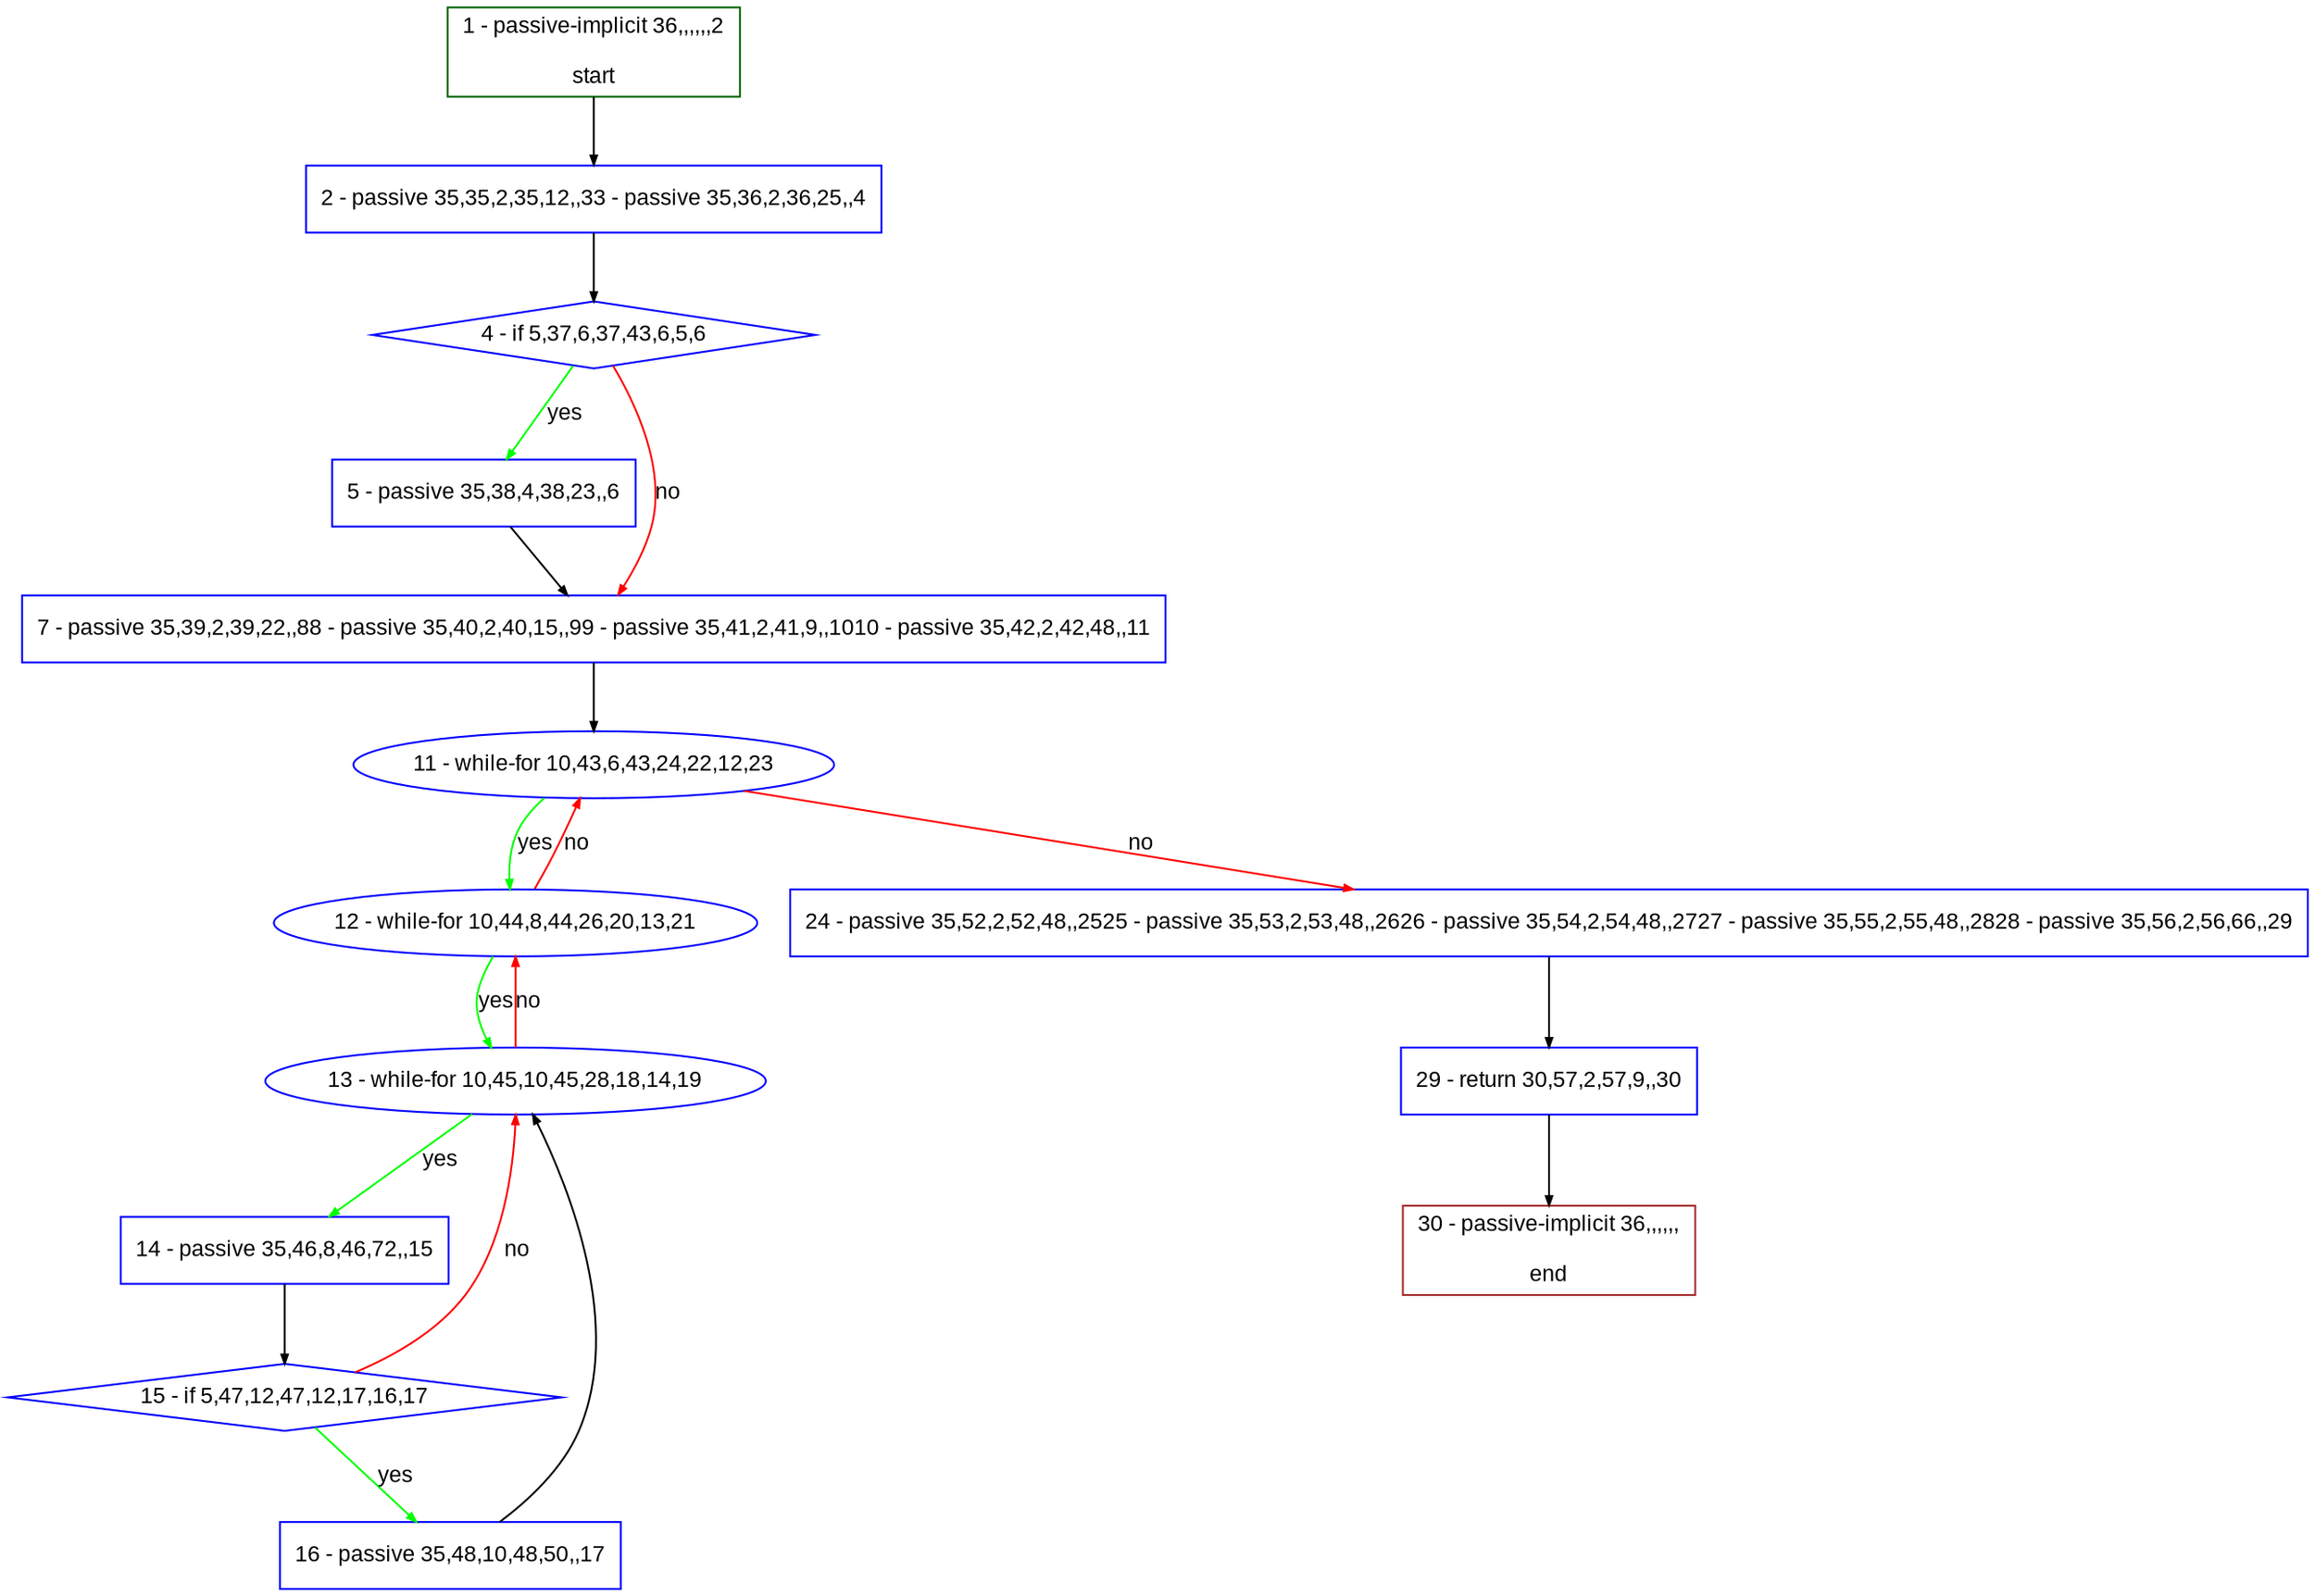 digraph "" {
  graph [pack="true", label="", fontsize="12", packmode="clust", fontname="Arial", fillcolor="#FFFFCC", bgcolor="white", style="rounded,filled", compound="true"];
  node [node_initialized="no", label="", color="grey", fontsize="12", fillcolor="white", fontname="Arial", style="filled", shape="rectangle", compound="true", fixedsize="false"];
  edge [fontcolor="black", arrowhead="normal", arrowtail="none", arrowsize="0.5", ltail="", label="", color="black", fontsize="12", lhead="", fontname="Arial", dir="forward", compound="true"];
  __N1 [label="2 - passive 35,35,2,35,12,,33 - passive 35,36,2,36,25,,4", color="#0000ff", fillcolor="#ffffff", style="filled", shape="box"];
  __N2 [label="1 - passive-implicit 36,,,,,,2\n\nstart", color="#006400", fillcolor="#ffffff", style="filled", shape="box"];
  __N3 [label="4 - if 5,37,6,37,43,6,5,6", color="#0000ff", fillcolor="#ffffff", style="filled", shape="diamond"];
  __N4 [label="5 - passive 35,38,4,38,23,,6", color="#0000ff", fillcolor="#ffffff", style="filled", shape="box"];
  __N5 [label="7 - passive 35,39,2,39,22,,88 - passive 35,40,2,40,15,,99 - passive 35,41,2,41,9,,1010 - passive 35,42,2,42,48,,11", color="#0000ff", fillcolor="#ffffff", style="filled", shape="box"];
  __N6 [label="11 - while-for 10,43,6,43,24,22,12,23", color="#0000ff", fillcolor="#ffffff", style="filled", shape="oval"];
  __N7 [label="12 - while-for 10,44,8,44,26,20,13,21", color="#0000ff", fillcolor="#ffffff", style="filled", shape="oval"];
  __N8 [label="24 - passive 35,52,2,52,48,,2525 - passive 35,53,2,53,48,,2626 - passive 35,54,2,54,48,,2727 - passive 35,55,2,55,48,,2828 - passive 35,56,2,56,66,,29", color="#0000ff", fillcolor="#ffffff", style="filled", shape="box"];
  __N9 [label="13 - while-for 10,45,10,45,28,18,14,19", color="#0000ff", fillcolor="#ffffff", style="filled", shape="oval"];
  __N10 [label="14 - passive 35,46,8,46,72,,15", color="#0000ff", fillcolor="#ffffff", style="filled", shape="box"];
  __N11 [label="15 - if 5,47,12,47,12,17,16,17", color="#0000ff", fillcolor="#ffffff", style="filled", shape="diamond"];
  __N12 [label="16 - passive 35,48,10,48,50,,17", color="#0000ff", fillcolor="#ffffff", style="filled", shape="box"];
  __N13 [label="29 - return 30,57,2,57,9,,30", color="#0000ff", fillcolor="#ffffff", style="filled", shape="box"];
  __N14 [label="30 - passive-implicit 36,,,,,,\n\nend", color="#a52a2a", fillcolor="#ffffff", style="filled", shape="box"];
  __N2 -> __N1 [arrowhead="normal", arrowtail="none", color="#000000", label="", dir="forward"];
  __N1 -> __N3 [arrowhead="normal", arrowtail="none", color="#000000", label="", dir="forward"];
  __N3 -> __N4 [arrowhead="normal", arrowtail="none", color="#00ff00", label="yes", dir="forward"];
  __N3 -> __N5 [arrowhead="normal", arrowtail="none", color="#ff0000", label="no", dir="forward"];
  __N4 -> __N5 [arrowhead="normal", arrowtail="none", color="#000000", label="", dir="forward"];
  __N5 -> __N6 [arrowhead="normal", arrowtail="none", color="#000000", label="", dir="forward"];
  __N6 -> __N7 [arrowhead="normal", arrowtail="none", color="#00ff00", label="yes", dir="forward"];
  __N7 -> __N6 [arrowhead="normal", arrowtail="none", color="#ff0000", label="no", dir="forward"];
  __N6 -> __N8 [arrowhead="normal", arrowtail="none", color="#ff0000", label="no", dir="forward"];
  __N7 -> __N9 [arrowhead="normal", arrowtail="none", color="#00ff00", label="yes", dir="forward"];
  __N9 -> __N7 [arrowhead="normal", arrowtail="none", color="#ff0000", label="no", dir="forward"];
  __N9 -> __N10 [arrowhead="normal", arrowtail="none", color="#00ff00", label="yes", dir="forward"];
  __N10 -> __N11 [arrowhead="normal", arrowtail="none", color="#000000", label="", dir="forward"];
  __N11 -> __N9 [arrowhead="normal", arrowtail="none", color="#ff0000", label="no", dir="forward"];
  __N11 -> __N12 [arrowhead="normal", arrowtail="none", color="#00ff00", label="yes", dir="forward"];
  __N12 -> __N9 [arrowhead="normal", arrowtail="none", color="#000000", label="", dir="forward"];
  __N8 -> __N13 [arrowhead="normal", arrowtail="none", color="#000000", label="", dir="forward"];
  __N13 -> __N14 [arrowhead="normal", arrowtail="none", color="#000000", label="", dir="forward"];
}
